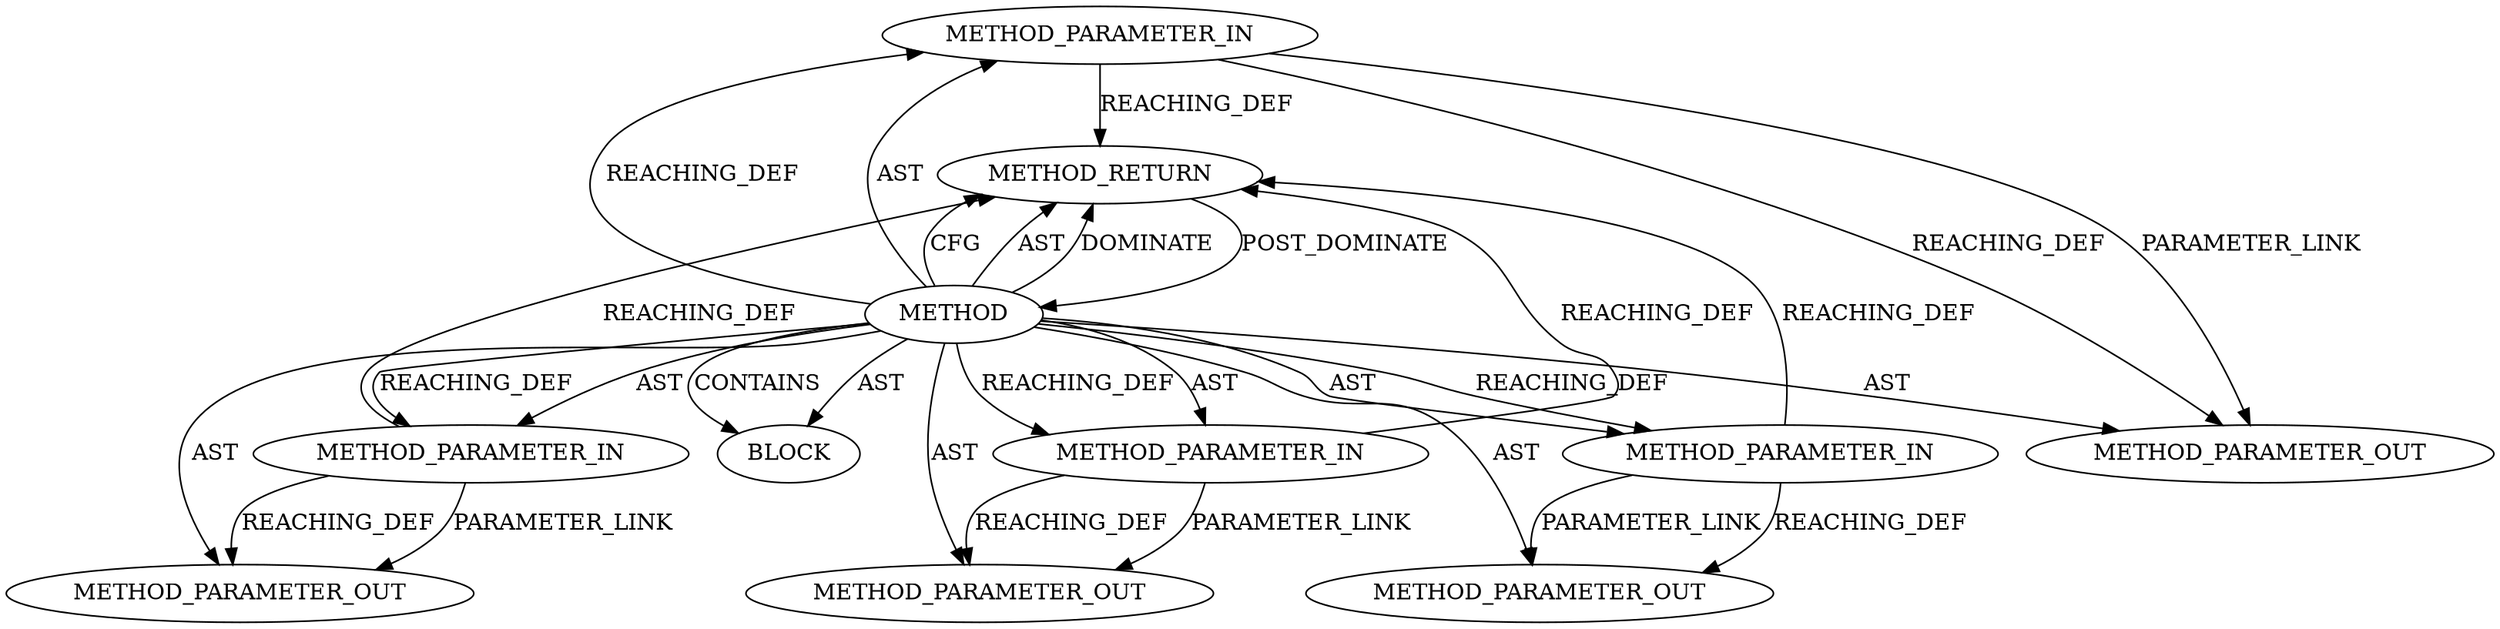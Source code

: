 digraph {
  19916 [label=METHOD_PARAMETER_IN ORDER=1 CODE="p1" IS_VARIADIC=false TYPE_FULL_NAME="ANY" EVALUATION_STRATEGY="BY_VALUE" INDEX=1 NAME="p1"]
  21974 [label=METHOD_PARAMETER_OUT ORDER=2 CODE="p2" IS_VARIADIC=false TYPE_FULL_NAME="ANY" EVALUATION_STRATEGY="BY_VALUE" INDEX=2 NAME="p2"]
  19921 [label=METHOD_RETURN ORDER=2 CODE="RET" TYPE_FULL_NAME="ANY" EVALUATION_STRATEGY="BY_VALUE"]
  21976 [label=METHOD_PARAMETER_OUT ORDER=4 CODE="p4" IS_VARIADIC=false TYPE_FULL_NAME="ANY" EVALUATION_STRATEGY="BY_VALUE" INDEX=4 NAME="p4"]
  19920 [label=BLOCK ORDER=1 ARGUMENT_INDEX=1 CODE="<empty>" TYPE_FULL_NAME="ANY"]
  21975 [label=METHOD_PARAMETER_OUT ORDER=3 CODE="p3" IS_VARIADIC=false TYPE_FULL_NAME="ANY" EVALUATION_STRATEGY="BY_VALUE" INDEX=3 NAME="p3"]
  19918 [label=METHOD_PARAMETER_IN ORDER=3 CODE="p3" IS_VARIADIC=false TYPE_FULL_NAME="ANY" EVALUATION_STRATEGY="BY_VALUE" INDEX=3 NAME="p3"]
  19919 [label=METHOD_PARAMETER_IN ORDER=4 CODE="p4" IS_VARIADIC=false TYPE_FULL_NAME="ANY" EVALUATION_STRATEGY="BY_VALUE" INDEX=4 NAME="p4"]
  19915 [label=METHOD AST_PARENT_TYPE="NAMESPACE_BLOCK" AST_PARENT_FULL_NAME="<global>" ORDER=0 CODE="<empty>" FULL_NAME="skb_copy_bits" IS_EXTERNAL=true FILENAME="<empty>" SIGNATURE="" NAME="skb_copy_bits"]
  21973 [label=METHOD_PARAMETER_OUT ORDER=1 CODE="p1" IS_VARIADIC=false TYPE_FULL_NAME="ANY" EVALUATION_STRATEGY="BY_VALUE" INDEX=1 NAME="p1"]
  19917 [label=METHOD_PARAMETER_IN ORDER=2 CODE="p2" IS_VARIADIC=false TYPE_FULL_NAME="ANY" EVALUATION_STRATEGY="BY_VALUE" INDEX=2 NAME="p2"]
  19915 -> 19916 [label=REACHING_DEF VARIABLE=""]
  19915 -> 19916 [label=AST ]
  19916 -> 21973 [label=REACHING_DEF VARIABLE="p1"]
  19916 -> 21973 [label=PARAMETER_LINK ]
  19918 -> 21975 [label=PARAMETER_LINK ]
  19915 -> 21974 [label=AST ]
  19915 -> 19919 [label=REACHING_DEF VARIABLE=""]
  19915 -> 19921 [label=CFG ]
  19921 -> 19915 [label=POST_DOMINATE ]
  19915 -> 19921 [label=AST ]
  19919 -> 21976 [label=PARAMETER_LINK ]
  19916 -> 19921 [label=REACHING_DEF VARIABLE="p1"]
  19915 -> 19919 [label=AST ]
  19915 -> 19920 [label=CONTAINS ]
  19915 -> 19920 [label=AST ]
  19919 -> 19921 [label=REACHING_DEF VARIABLE="p4"]
  19915 -> 19917 [label=REACHING_DEF VARIABLE=""]
  19915 -> 19918 [label=REACHING_DEF VARIABLE=""]
  19918 -> 21975 [label=REACHING_DEF VARIABLE="p3"]
  19917 -> 19921 [label=REACHING_DEF VARIABLE="p2"]
  19915 -> 19917 [label=AST ]
  19915 -> 19921 [label=DOMINATE ]
  19919 -> 21976 [label=REACHING_DEF VARIABLE="p4"]
  19917 -> 21974 [label=REACHING_DEF VARIABLE="p2"]
  19915 -> 21975 [label=AST ]
  19915 -> 19918 [label=AST ]
  19918 -> 19921 [label=REACHING_DEF VARIABLE="p3"]
  19917 -> 21974 [label=PARAMETER_LINK ]
  19915 -> 21976 [label=AST ]
  19915 -> 21973 [label=AST ]
}
